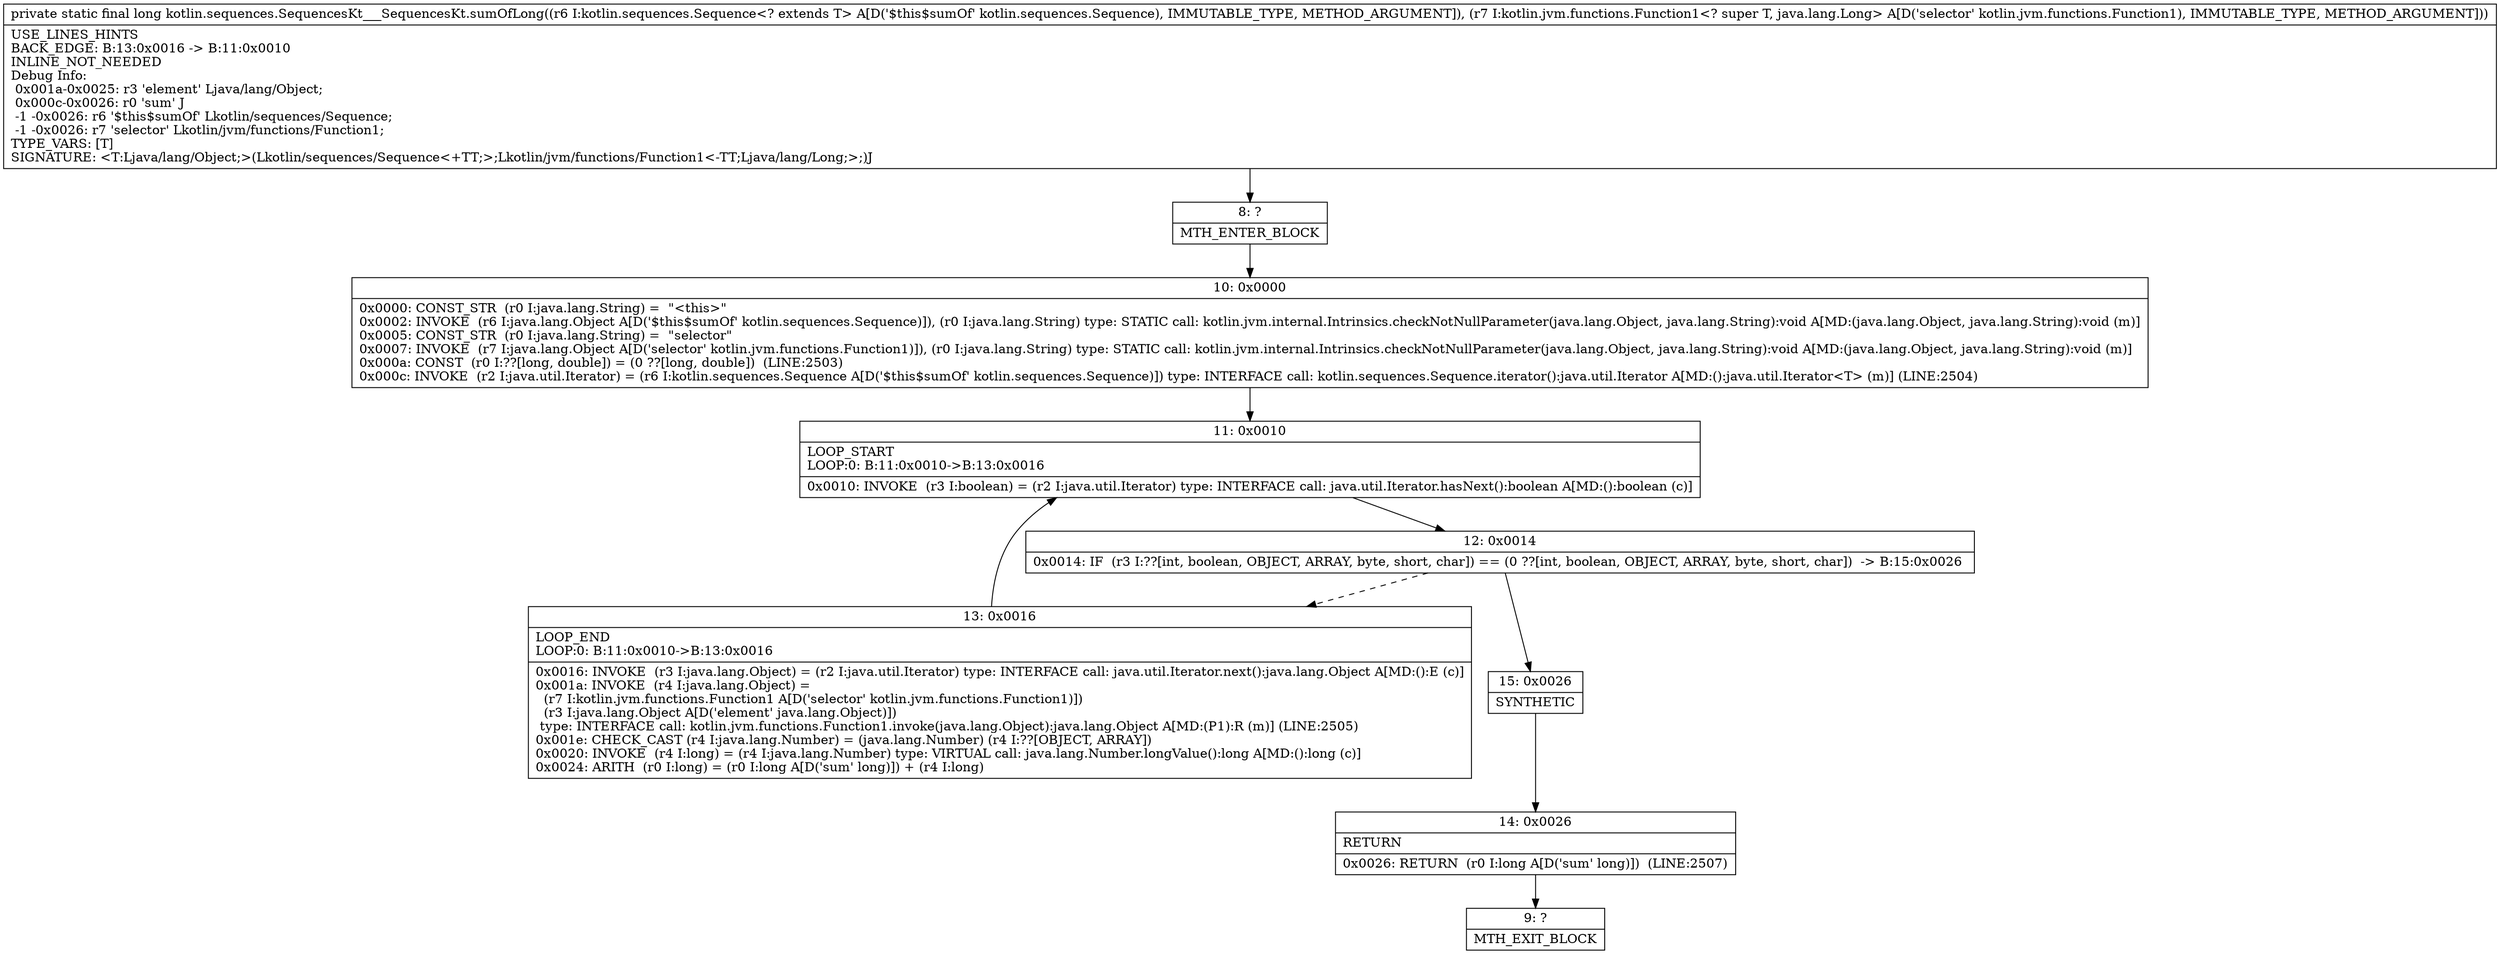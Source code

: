 digraph "CFG forkotlin.sequences.SequencesKt___SequencesKt.sumOfLong(Lkotlin\/sequences\/Sequence;Lkotlin\/jvm\/functions\/Function1;)J" {
Node_8 [shape=record,label="{8\:\ ?|MTH_ENTER_BLOCK\l}"];
Node_10 [shape=record,label="{10\:\ 0x0000|0x0000: CONST_STR  (r0 I:java.lang.String) =  \"\<this\>\" \l0x0002: INVOKE  (r6 I:java.lang.Object A[D('$this$sumOf' kotlin.sequences.Sequence)]), (r0 I:java.lang.String) type: STATIC call: kotlin.jvm.internal.Intrinsics.checkNotNullParameter(java.lang.Object, java.lang.String):void A[MD:(java.lang.Object, java.lang.String):void (m)]\l0x0005: CONST_STR  (r0 I:java.lang.String) =  \"selector\" \l0x0007: INVOKE  (r7 I:java.lang.Object A[D('selector' kotlin.jvm.functions.Function1)]), (r0 I:java.lang.String) type: STATIC call: kotlin.jvm.internal.Intrinsics.checkNotNullParameter(java.lang.Object, java.lang.String):void A[MD:(java.lang.Object, java.lang.String):void (m)]\l0x000a: CONST  (r0 I:??[long, double]) = (0 ??[long, double])  (LINE:2503)\l0x000c: INVOKE  (r2 I:java.util.Iterator) = (r6 I:kotlin.sequences.Sequence A[D('$this$sumOf' kotlin.sequences.Sequence)]) type: INTERFACE call: kotlin.sequences.Sequence.iterator():java.util.Iterator A[MD:():java.util.Iterator\<T\> (m)] (LINE:2504)\l}"];
Node_11 [shape=record,label="{11\:\ 0x0010|LOOP_START\lLOOP:0: B:11:0x0010\-\>B:13:0x0016\l|0x0010: INVOKE  (r3 I:boolean) = (r2 I:java.util.Iterator) type: INTERFACE call: java.util.Iterator.hasNext():boolean A[MD:():boolean (c)]\l}"];
Node_12 [shape=record,label="{12\:\ 0x0014|0x0014: IF  (r3 I:??[int, boolean, OBJECT, ARRAY, byte, short, char]) == (0 ??[int, boolean, OBJECT, ARRAY, byte, short, char])  \-\> B:15:0x0026 \l}"];
Node_13 [shape=record,label="{13\:\ 0x0016|LOOP_END\lLOOP:0: B:11:0x0010\-\>B:13:0x0016\l|0x0016: INVOKE  (r3 I:java.lang.Object) = (r2 I:java.util.Iterator) type: INTERFACE call: java.util.Iterator.next():java.lang.Object A[MD:():E (c)]\l0x001a: INVOKE  (r4 I:java.lang.Object) = \l  (r7 I:kotlin.jvm.functions.Function1 A[D('selector' kotlin.jvm.functions.Function1)])\l  (r3 I:java.lang.Object A[D('element' java.lang.Object)])\l type: INTERFACE call: kotlin.jvm.functions.Function1.invoke(java.lang.Object):java.lang.Object A[MD:(P1):R (m)] (LINE:2505)\l0x001e: CHECK_CAST (r4 I:java.lang.Number) = (java.lang.Number) (r4 I:??[OBJECT, ARRAY]) \l0x0020: INVOKE  (r4 I:long) = (r4 I:java.lang.Number) type: VIRTUAL call: java.lang.Number.longValue():long A[MD:():long (c)]\l0x0024: ARITH  (r0 I:long) = (r0 I:long A[D('sum' long)]) + (r4 I:long) \l}"];
Node_15 [shape=record,label="{15\:\ 0x0026|SYNTHETIC\l}"];
Node_14 [shape=record,label="{14\:\ 0x0026|RETURN\l|0x0026: RETURN  (r0 I:long A[D('sum' long)])  (LINE:2507)\l}"];
Node_9 [shape=record,label="{9\:\ ?|MTH_EXIT_BLOCK\l}"];
MethodNode[shape=record,label="{private static final long kotlin.sequences.SequencesKt___SequencesKt.sumOfLong((r6 I:kotlin.sequences.Sequence\<? extends T\> A[D('$this$sumOf' kotlin.sequences.Sequence), IMMUTABLE_TYPE, METHOD_ARGUMENT]), (r7 I:kotlin.jvm.functions.Function1\<? super T, java.lang.Long\> A[D('selector' kotlin.jvm.functions.Function1), IMMUTABLE_TYPE, METHOD_ARGUMENT]))  | USE_LINES_HINTS\lBACK_EDGE: B:13:0x0016 \-\> B:11:0x0010\lINLINE_NOT_NEEDED\lDebug Info:\l  0x001a\-0x0025: r3 'element' Ljava\/lang\/Object;\l  0x000c\-0x0026: r0 'sum' J\l  \-1 \-0x0026: r6 '$this$sumOf' Lkotlin\/sequences\/Sequence;\l  \-1 \-0x0026: r7 'selector' Lkotlin\/jvm\/functions\/Function1;\lTYPE_VARS: [T]\lSIGNATURE: \<T:Ljava\/lang\/Object;\>(Lkotlin\/sequences\/Sequence\<+TT;\>;Lkotlin\/jvm\/functions\/Function1\<\-TT;Ljava\/lang\/Long;\>;)J\l}"];
MethodNode -> Node_8;Node_8 -> Node_10;
Node_10 -> Node_11;
Node_11 -> Node_12;
Node_12 -> Node_13[style=dashed];
Node_12 -> Node_15;
Node_13 -> Node_11;
Node_15 -> Node_14;
Node_14 -> Node_9;
}


